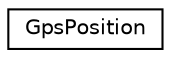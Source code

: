digraph "Graphical Class Hierarchy"
{
  edge [fontname="Helvetica",fontsize="10",labelfontname="Helvetica",labelfontsize="10"];
  node [fontname="Helvetica",fontsize="10",shape=record];
  rankdir="LR";
  Node1 [label="GpsPosition",height=0.2,width=0.4,color="black", fillcolor="white", style="filled",URL="$struct_gps_position.html",tooltip="Holds pose information from RMC/GGA NMEA strings. "];
}
